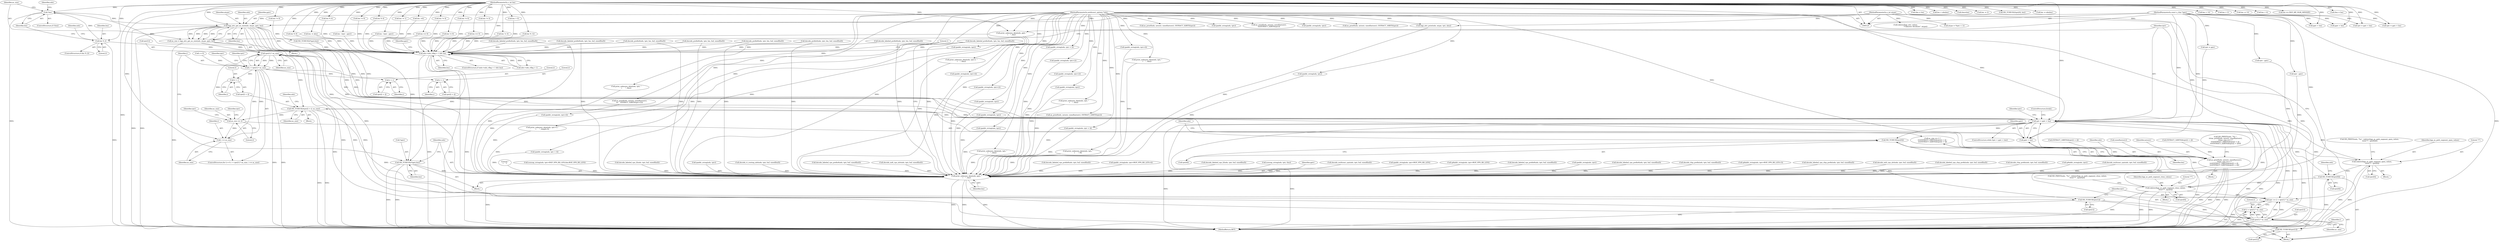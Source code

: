 digraph "0_tcpdump_50a44b6b8e4f7c127440dbd4239cf571945cc1e7@pointer" {
"1000200" [label="(Call,bgp_attr_get_as_size(ndo, atype, pptr, len))"];
"1000126" [label="(MethodParameterIn,netdissect_options *ndo)"];
"1000127" [label="(MethodParameterIn,u_int atype)"];
"1000128" [label="(MethodParameterIn,const u_char *pptr)"];
"1000190" [label="(Call,!len)"];
"1000180" [label="(Call,len % 2)"];
"1000129" [label="(MethodParameterIn,u_int len)"];
"1000198" [label="(Call,as_size = bgp_attr_get_as_size(ndo, atype, pptr, len))"];
"1000237" [label="(Call,tptr[1] * as_size)"];
"1000235" [label="(Call,i < tptr[1] * as_size)"];
"1000242" [label="(Call,i += as_size)"];
"1000249" [label="(Call,2 + i)"];
"1000271" [label="(Call,2 + i)"];
"1000278" [label="(Call,2 + i)"];
"1000246" [label="(Call,ND_TCHECK2(tptr[2 + i], as_size))"];
"1000206" [label="(Call,tptr < pptr + len)"];
"1000212" [label="(Call,ND_TCHECK(tptr[0]))"];
"1000221" [label="(Call,tok2str(bgp_as_path_segment_open_values,\n \t\t\t\t\t\t\"?\", tptr[0]))"];
"1000281" [label="(Call,ND_TCHECK(tptr[0]))"];
"1000290" [label="(Call,tok2str(bgp_as_path_segment_close_values,\n\t\t\t\t\t\t\"?\", tptr[0]))"];
"1000300" [label="(Call,tptr += 2 + tptr[1] * as_size)"];
"1000227" [label="(Call,ND_TCHECK(tptr[1]))"];
"1000296" [label="(Call,ND_TCHECK(tptr[1]))"];
"1000304" [label="(Call,tptr[1] * as_size)"];
"1000302" [label="(Call,2 + tptr[1] * as_size)"];
"1000264" [label="(Call,as_size == 2)"];
"1000208" [label="(Call,pptr + len)"];
"1000258" [label="(Call,as_printf(ndo, astostr, sizeof(astostr),\n\t\t\t\tas_size == 2 ?\n\t\t\t\tEXTRACT_16BITS(&tptr[2 + i]) :\n\t\t\t\tEXTRACT_32BITS(&tptr[2 + i])))"];
"1002905" [label="(Call,print_unknown_data(ndo, pptr, \"\n\t    \", len))"];
"1002893" [label="(Call,ndo->ndo_vflag > 1 && len)"];
"1002901" [label="(Call,ND_TCHECK2(*pptr,len))"];
"1000246" [label="(Call,ND_TCHECK2(tptr[2 + i], as_size))"];
"1000244" [label="(Identifier,as_size)"];
"1000281" [label="(Call,ND_TCHECK(tptr[0]))"];
"1000249" [label="(Call,2 + i)"];
"1000195" [label="(Identifier,ndo)"];
"1000296" [label="(Call,ND_TCHECK(tptr[1]))"];
"1000180" [label="(Call,len % 2)"];
"1000272" [label="(Literal,2)"];
"1000228" [label="(Call,tptr[1])"];
"1000767" [label="(Call,ipaddr_string(ndo, tptr))"];
"1000142" [label="(Call,tptr = pptr)"];
"1000282" [label="(Call,tptr[0])"];
"1002900" [label="(Block,)"];
"1001625" [label="(Call,tptr = pptr + len)"];
"1002903" [label="(Identifier,pptr)"];
"1000153" [label="(Call,len != 1)"];
"1002796" [label="(Call,bgp_attr_print(ndo, atype, tptr, alen))"];
"1000235" [label="(Call,i < tptr[1] * as_size)"];
"1002908" [label="(Literal,\"\n\t    \")"];
"1002902" [label="(Call,*pptr)"];
"1002409" [label="(Call,tlen = len)"];
"1000251" [label="(Identifier,i)"];
"1000909" [label="(Call,ip6addr_string(ndo, tptr+BGP_VPN_RD_LEN))"];
"1000267" [label="(Call,EXTRACT_16BITS(&tptr[2 + i]))"];
"1000300" [label="(Call,tptr += 2 + tptr[1] * as_size)"];
"1002288" [label="(Call,ipaddr_string(ndo, tptr+2))"];
"1000456" [label="(Call,as_printf(ndo, astostr, sizeof(astostr), EXTRACT_32BITS(tptr)))"];
"1002540" [label="(Call,ipaddr_string(ndo, tptr))"];
"1000266" [label="(Literal,2)"];
"1000258" [label="(Call,as_printf(ndo, astostr, sizeof(astostr),\n\t\t\t\tas_size == 2 ?\n\t\t\t\tEXTRACT_16BITS(&tptr[2 + i]) :\n\t\t\t\tEXTRACT_32BITS(&tptr[2 + i])))"];
"1000150" [label="(Block,)"];
"1001790" [label="(Call,decode_labeled_vpn_prefix4(ndo, tptr, buf, sizeof(buf)))"];
"1002806" [label="(Call,len -= alen)"];
"1001536" [label="(Call,decode_clnp_prefix(ndo, tptr, buf, sizeof(buf)))"];
"1000216" [label="(Call,ND_PRINT((ndo, \"%s\", tok2str(bgp_as_path_segment_open_values,\n \t\t\t\t\t\t\"?\", tptr[0]))))"];
"1002030" [label="(Call,decode_mdt_vpn_nlri(ndo, tptr, buf, sizeof(buf)))"];
"1002715" [label="(Call,len < alenlen)"];
"1000471" [label="(Call,len % 4)"];
"1001694" [label="(Call,len - (tptr - pptr))"];
"1000331" [label="(Call,ipaddr_string(ndo, tptr))"];
"1000280" [label="(Identifier,i)"];
"1000198" [label="(Call,as_size = bgp_attr_get_as_size(ndo, atype, pptr, len))"];
"1000861" [label="(Call,ip6addr_string(ndo, tptr))"];
"1000297" [label="(Call,tptr[1])"];
"1000145" [label="(Call,tlen=len)"];
"1002870" [label="(Call,ND_TCHECK2(*pptr,len))"];
"1002701" [label="(Call,len -= 2)"];
"1000276" [label="(Call,tptr[2 + i])"];
"1000189" [label="(ControlStructure,if (!len))"];
"1002062" [label="(Call,decode_multicast_vpn(ndo, tptr, buf, sizeof(buf)))"];
"1000567" [label="(Call,ipaddr_string(ndo, tptr))"];
"1002736" [label="(Call,tok2str(bgp_attr_values,\n                                      \"Unknown Attribute\", atype))"];
"1001224" [label="(Call,decode_labeled_prefix4(ndo, tptr, len, buf, sizeof(buf)))"];
"1000241" [label="(Identifier,as_size)"];
"1001617" [label="(Call,print_unknown_data(ndo, tptr, \"\n\t    \", tlen))"];
"1000212" [label="(Call,ND_TCHECK(tptr[0]))"];
"1001018" [label="(Call,isonsap_string(ndo, tptr+BGP_VPN_RD_LEN,tlen-BGP_VPN_RD_LEN))"];
"1000236" [label="(Identifier,i)"];
"1002669" [label="(Call,len -=4)"];
"1001504" [label="(Call,decode_labeled_vpn_l2(ndo, tptr, buf, sizeof(buf)))"];
"1000277" [label="(Identifier,tptr)"];
"1000181" [label="(Identifier,len)"];
"1000302" [label="(Call,2 + tptr[1] * as_size)"];
"1000182" [label="(Literal,2)"];
"1000385" [label="(Call,ND_TCHECK2(tptr[0], len))"];
"1000213" [label="(Call,tptr[0])"];
"1002727" [label="(Call,len -= alenlen)"];
"1002123" [label="(Call,tptr = pptr + len)"];
"1000210" [label="(Identifier,len)"];
"1000391" [label="(Call,len == 6)"];
"1000259" [label="(Identifier,ndo)"];
"1000955" [label="(Call,ipaddr_string(ndo, tptr))"];
"1000408" [label="(Call,ipaddr_string(ndo, tptr + 2))"];
"1002302" [label="(Call,ipaddr_string(ndo, tptr+2))"];
"1002483" [label="(Call,ipaddr_string(ndo, tptr))"];
"1000242" [label="(Call,i += as_size)"];
"1000265" [label="(Identifier,as_size)"];
"1001296" [label="(Call,decode_rt_routing_info(ndo, tptr, buf, sizeof(buf)))"];
"1000261" [label="(Call,sizeof(astostr))"];
"1000203" [label="(Identifier,pptr)"];
"1000312" [label="(Call,len != 4)"];
"1002223" [label="(Call,ipaddr_string(ndo, tptr+2))"];
"1000129" [label="(MethodParameterIn,u_int len)"];
"1002906" [label="(Identifier,ndo)"];
"1001627" [label="(Call,pptr + len)"];
"1000233" [label="(Identifier,i)"];
"1000219" [label="(Block,)"];
"1002905" [label="(Call,print_unknown_data(ndo, pptr, \"\n\t    \", len))"];
"1001822" [label="(Call,decode_prefix6(ndo, tptr, len, buf, sizeof(buf)))"];
"1002520" [label="(Call,ipaddr_string(ndo, tptr))"];
"1000232" [label="(Call,i = 0)"];
"1001264" [label="(Call,decode_labeled_vpn_prefix4(ndo, tptr, buf, sizeof(buf)))"];
"1001360" [label="(Call,decode_mdt_vpn_nlri(ndo, tptr, buf, sizeof(buf)))"];
"1002857" [label="(Call,len > 12)"];
"1000209" [label="(Identifier,pptr)"];
"1002899" [label="(Identifier,len)"];
"1000222" [label="(Identifier,bgp_as_path_segment_open_values)"];
"1001092" [label="(Call,print_unknown_data(ndo, tptr, \"\n\t    \", tlen))"];
"1000260" [label="(Identifier,astostr)"];
"1002893" [label="(Call,ndo->ndo_vflag > 1 && len)"];
"1000252" [label="(Identifier,as_size)"];
"1000274" [label="(Call,EXTRACT_32BITS(&tptr[2 + i]))"];
"1001710" [label="(Call,decode_prefix4(ndo, tptr, len, buf, sizeof(buf)))"];
"1000376" [label="(Call,len != 8)"];
"1002659" [label="(Call,as_printf(ndo, astostr, sizeof(astostr), EXTRACT_32BITS(tptr)))"];
"1000305" [label="(Call,tptr[1])"];
"1000128" [label="(MethodParameterIn,const u_char *pptr)"];
"1002684" [label="(Call,len < 2)"];
"1000207" [label="(Identifier,tptr)"];
"1000126" [label="(MethodParameterIn,netdissect_options *ndo)"];
"1000238" [label="(Call,tptr[1])"];
"1000199" [label="(Identifier,as_size)"];
"1000303" [label="(Literal,2)"];
"1000263" [label="(Call,as_size == 2 ?\n\t\t\t\tEXTRACT_16BITS(&tptr[2 + i]) :\n\t\t\t\tEXTRACT_32BITS(&tptr[2 + i]))"];
"1000463" [label="(Call,ipaddr_string(ndo, tptr + 4))"];
"1000214" [label="(Identifier,tptr)"];
"1000204" [label="(Identifier,len)"];
"1000285" [label="(Call,ND_PRINT((ndo, \"%s\", tok2str(bgp_as_path_segment_close_values,\n\t\t\t\t\t\t\"?\", tptr[0]))))"];
"1000269" [label="(Call,tptr[2 + i])"];
"1002692" [label="(Call,atype = *(tptr + 1))"];
"1000191" [label="(Identifier,len)"];
"1002382" [label="(Call,print_unknown_data(ndo, tptr, \"\n\t      \", 8))"];
"1000255" [label="(Identifier,ndo)"];
"1000256" [label="(Block,)"];
"1000279" [label="(Literal,2)"];
"1002465" [label="(Call,ipaddr_string(ndo, tptr+4))"];
"1000250" [label="(Literal,2)"];
"1000682" [label="(Call,print_unknown_data(ndo, tptr, \"\n\t    \", tlen))"];
"1001862" [label="(Call,decode_labeled_prefix6(ndo, tptr, len, buf, sizeof(buf)))"];
"1002911" [label="(Literal,1)"];
"1002901" [label="(Call,ND_TCHECK2(*pptr,len))"];
"1001472" [label="(Call,decode_labeled_vpn_prefix6(ndo, tptr, buf, sizeof(buf)))"];
"1000373" [label="(Call,len != 6)"];
"1000283" [label="(Identifier,tptr)"];
"1000237" [label="(Call,tptr[1] * as_size)"];
"1001038" [label="(Call,ipaddr_string(ndo, tptr+BGP_VPN_RD_LEN+4))"];
"1002886" [label="(Call,print_unknown_data(ndo, pptr, \"\n\t    \", len))"];
"1001934" [label="(Call,decode_labeled_vpn_l2(ndo, tptr, buf, sizeof(buf)))"];
"1000253" [label="(Call,ND_PRINT((ndo, \"%s \",\n\t\t\t\tas_printf(ndo, astostr, sizeof(astostr),\n\t\t\t\tas_size == 2 ?\n\t\t\t\tEXTRACT_16BITS(&tptr[2 + i]) :\n\t\t\t\tEXTRACT_32BITS(&tptr[2 + i])))))"];
"1000977" [label="(Call,isonsap_string(ndo, tptr, tlen))"];
"1000270" [label="(Identifier,tptr)"];
"1000598" [label="(Call,ipaddr_string(ndo, tptr))"];
"1000223" [label="(Literal,\"?\")"];
"1000308" [label="(Identifier,as_size)"];
"1000421" [label="(Call,as_printf(ndo, astostr, sizeof(astostr),\n\t\t\tEXTRACT_32BITS(tptr)))"];
"1000206" [label="(Call,tptr < pptr + len)"];
"1002462" [label="(Call,ipaddr_string(ndo, tptr))"];
"1001696" [label="(Call,tptr - pptr)"];
"1002556" [label="(Call,print_unknown_data(ndo, tptr, \"\n\t      \", tlen))"];
"1002865" [label="(Call,len -= 12)"];
"1000309" [label="(ControlStructure,break;)"];
"1000202" [label="(Identifier,atype)"];
"1002907" [label="(Identifier,pptr)"];
"1000211" [label="(Block,)"];
"1002241" [label="(Call,as_printf(ndo, astostr, sizeof(astostr),\n\t\t\t    EXTRACT_32BITS(tptr+2)))"];
"1000287" [label="(Identifier,ndo)"];
"1002813" [label="(Call,len == 0)"];
"1000304" [label="(Call,tptr[1] * as_size)"];
"1000231" [label="(ControlStructure,for (i = 0; i < tptr[1] * as_size; i += as_size))"];
"1002915" [label="(MethodReturn,RET)"];
"1002486" [label="(Call,ipaddr_string(ndo, tptr+4))"];
"1000248" [label="(Identifier,tptr)"];
"1000127" [label="(MethodParameterIn,u_int atype)"];
"1001328" [label="(Call,decode_multicast_vpn(ndo, tptr, buf, sizeof(buf)))"];
"1000548" [label="(Call,len != 4)"];
"1000338" [label="(Call,len != 4)"];
"1002627" [label="(Call,print_unknown_data(ndo, tptr+3,\"\n\t      \", length-3))"];
"1002650" [label="(Call,len < 4)"];
"1000243" [label="(Identifier,i)"];
"1002830" [label="(Call,len > 0)"];
"1000291" [label="(Identifier,bgp_as_path_segment_close_values)"];
"1000815" [label="(Call,ipaddr_string(ndo, tptr+BGP_VPN_RD_LEN))"];
"1000428" [label="(Call,ipaddr_string(ndo, tptr + 4))"];
"1000190" [label="(Call,!len)"];
"1001902" [label="(Call,decode_labeled_vpn_prefix6(ndo, tptr, buf, sizeof(buf)))"];
"1001750" [label="(Call,decode_labeled_prefix4(ndo, tptr, len, buf, sizeof(buf)))"];
"1002904" [label="(Identifier,len)"];
"1002816" [label="(Call,len % 12)"];
"1000200" [label="(Call,bgp_attr_get_as_size(ndo, atype, pptr, len))"];
"1002503" [label="(Call,ipaddr_string(ndo, tptr))"];
"1000273" [label="(Identifier,i)"];
"1000227" [label="(Call,ND_TCHECK(tptr[1]))"];
"1000436" [label="(Call,len != 8)"];
"1000186" [label="(Identifier,ndo)"];
"1002140" [label="(Call,len % 8)"];
"1001170" [label="(Call,tptr - pptr)"];
"1000301" [label="(Identifier,tptr)"];
"1001058" [label="(Call,ip6addr_string(ndo, tptr+BGP_VPN_RD_LEN+3))"];
"1001568" [label="(Call,decode_labeled_vpn_clnp_prefix(ndo, tptr, buf, sizeof(buf)))"];
"1002113" [label="(Call,print_unknown_data(ndo, tptr-3, \"\n\t    \", tlen))"];
"1001682" [label="(Call,len == BGP_MP_NLRI_MINSIZE)"];
"1000290" [label="(Call,tok2str(bgp_as_path_segment_close_values,\n\t\t\t\t\t\t\"?\", tptr[0]))"];
"1002909" [label="(Identifier,len)"];
"1000221" [label="(Call,tok2str(bgp_as_path_segment_open_values,\n \t\t\t\t\t\t\"?\", tptr[0]))"];
"1000401" [label="(Call,as_printf(ndo, astostr, sizeof(astostr), EXTRACT_16BITS(tptr)))"];
"1000573" [label="(Call,len % 4)"];
"1000271" [label="(Call,2 + i)"];
"1001998" [label="(Call,decode_labeled_vpn_clnp_prefix(ndo, tptr, buf, sizeof(buf)))"];
"1001168" [label="(Call,len - (tptr - pptr))"];
"1000292" [label="(Literal,\"?\")"];
"1002125" [label="(Call,pptr + len)"];
"1000201" [label="(Identifier,ndo)"];
"1002892" [label="(ControlStructure,if (ndo->ndo_vflag > 1 && len))"];
"1001432" [label="(Call,decode_labeled_prefix6(ndo, tptr, len, buf, sizeof(buf)))"];
"1001966" [label="(Call,decode_clnp_prefix(ndo, tptr, buf, sizeof(buf)))"];
"1000247" [label="(Call,tptr[2 + i])"];
"1002207" [label="(Call,ipaddr_string(ndo, tptr+4))"];
"1002571" [label="(Call,tlen = len)"];
"1000224" [label="(Call,tptr[0])"];
"1000288" [label="(Block,)"];
"1001184" [label="(Call,decode_prefix4(ndo, tptr, len, buf, sizeof(buf)))"];
"1000264" [label="(Call,as_size == 2)"];
"1000278" [label="(Call,2 + i)"];
"1000245" [label="(Block,)"];
"1000208" [label="(Call,pptr + len)"];
"1000218" [label="(Identifier,ndo)"];
"1000179" [label="(ControlStructure,if (len % 2))"];
"1000205" [label="(ControlStructure,while (tptr < pptr + len))"];
"1000362" [label="(Call,len != 0)"];
"1000293" [label="(Call,tptr[0])"];
"1002894" [label="(Call,ndo->ndo_vflag > 1)"];
"1001392" [label="(Call,decode_prefix6(ndo, tptr, len, buf, sizeof(buf)))"];
"1000200" -> "1000198"  [label="AST: "];
"1000200" -> "1000204"  [label="CFG: "];
"1000201" -> "1000200"  [label="AST: "];
"1000202" -> "1000200"  [label="AST: "];
"1000203" -> "1000200"  [label="AST: "];
"1000204" -> "1000200"  [label="AST: "];
"1000198" -> "1000200"  [label="CFG: "];
"1000200" -> "1002915"  [label="DDG: "];
"1000200" -> "1002915"  [label="DDG: "];
"1000200" -> "1000198"  [label="DDG: "];
"1000200" -> "1000198"  [label="DDG: "];
"1000200" -> "1000198"  [label="DDG: "];
"1000200" -> "1000198"  [label="DDG: "];
"1000126" -> "1000200"  [label="DDG: "];
"1000127" -> "1000200"  [label="DDG: "];
"1000128" -> "1000200"  [label="DDG: "];
"1000190" -> "1000200"  [label="DDG: "];
"1000129" -> "1000200"  [label="DDG: "];
"1000200" -> "1000206"  [label="DDG: "];
"1000200" -> "1000206"  [label="DDG: "];
"1000200" -> "1000208"  [label="DDG: "];
"1000200" -> "1000208"  [label="DDG: "];
"1000200" -> "1000258"  [label="DDG: "];
"1000200" -> "1002893"  [label="DDG: "];
"1000200" -> "1002905"  [label="DDG: "];
"1000200" -> "1002905"  [label="DDG: "];
"1000126" -> "1000125"  [label="AST: "];
"1000126" -> "1002915"  [label="DDG: "];
"1000126" -> "1000258"  [label="DDG: "];
"1000126" -> "1000331"  [label="DDG: "];
"1000126" -> "1000401"  [label="DDG: "];
"1000126" -> "1000408"  [label="DDG: "];
"1000126" -> "1000421"  [label="DDG: "];
"1000126" -> "1000428"  [label="DDG: "];
"1000126" -> "1000456"  [label="DDG: "];
"1000126" -> "1000463"  [label="DDG: "];
"1000126" -> "1000567"  [label="DDG: "];
"1000126" -> "1000598"  [label="DDG: "];
"1000126" -> "1000682"  [label="DDG: "];
"1000126" -> "1001092"  [label="DDG: "];
"1000126" -> "1001617"  [label="DDG: "];
"1000126" -> "1002113"  [label="DDG: "];
"1000126" -> "1002207"  [label="DDG: "];
"1000126" -> "1002223"  [label="DDG: "];
"1000126" -> "1002241"  [label="DDG: "];
"1000126" -> "1002288"  [label="DDG: "];
"1000126" -> "1002302"  [label="DDG: "];
"1000126" -> "1002382"  [label="DDG: "];
"1000126" -> "1002462"  [label="DDG: "];
"1000126" -> "1002465"  [label="DDG: "];
"1000126" -> "1002483"  [label="DDG: "];
"1000126" -> "1002486"  [label="DDG: "];
"1000126" -> "1002503"  [label="DDG: "];
"1000126" -> "1002520"  [label="DDG: "];
"1000126" -> "1002540"  [label="DDG: "];
"1000126" -> "1002556"  [label="DDG: "];
"1000126" -> "1002627"  [label="DDG: "];
"1000126" -> "1002659"  [label="DDG: "];
"1000126" -> "1002796"  [label="DDG: "];
"1000126" -> "1002886"  [label="DDG: "];
"1000126" -> "1002905"  [label="DDG: "];
"1000127" -> "1000125"  [label="AST: "];
"1000127" -> "1002915"  [label="DDG: "];
"1000127" -> "1002692"  [label="DDG: "];
"1000127" -> "1002736"  [label="DDG: "];
"1000127" -> "1002796"  [label="DDG: "];
"1000128" -> "1000125"  [label="AST: "];
"1000128" -> "1002915"  [label="DDG: "];
"1000128" -> "1000142"  [label="DDG: "];
"1000128" -> "1000206"  [label="DDG: "];
"1000128" -> "1000208"  [label="DDG: "];
"1000128" -> "1001170"  [label="DDG: "];
"1000128" -> "1001625"  [label="DDG: "];
"1000128" -> "1001627"  [label="DDG: "];
"1000128" -> "1001696"  [label="DDG: "];
"1000128" -> "1002123"  [label="DDG: "];
"1000128" -> "1002125"  [label="DDG: "];
"1000128" -> "1002886"  [label="DDG: "];
"1000128" -> "1002905"  [label="DDG: "];
"1000190" -> "1000189"  [label="AST: "];
"1000190" -> "1000191"  [label="CFG: "];
"1000191" -> "1000190"  [label="AST: "];
"1000195" -> "1000190"  [label="CFG: "];
"1000199" -> "1000190"  [label="CFG: "];
"1000190" -> "1002915"  [label="DDG: "];
"1000180" -> "1000190"  [label="DDG: "];
"1000129" -> "1000190"  [label="DDG: "];
"1000190" -> "1002893"  [label="DDG: "];
"1000180" -> "1000179"  [label="AST: "];
"1000180" -> "1000182"  [label="CFG: "];
"1000181" -> "1000180"  [label="AST: "];
"1000182" -> "1000180"  [label="AST: "];
"1000186" -> "1000180"  [label="CFG: "];
"1000191" -> "1000180"  [label="CFG: "];
"1000180" -> "1002915"  [label="DDG: "];
"1000129" -> "1000180"  [label="DDG: "];
"1000180" -> "1002893"  [label="DDG: "];
"1000129" -> "1000125"  [label="AST: "];
"1000129" -> "1002915"  [label="DDG: "];
"1000129" -> "1000145"  [label="DDG: "];
"1000129" -> "1000153"  [label="DDG: "];
"1000129" -> "1000206"  [label="DDG: "];
"1000129" -> "1000208"  [label="DDG: "];
"1000129" -> "1000312"  [label="DDG: "];
"1000129" -> "1000338"  [label="DDG: "];
"1000129" -> "1000362"  [label="DDG: "];
"1000129" -> "1000373"  [label="DDG: "];
"1000129" -> "1000376"  [label="DDG: "];
"1000129" -> "1000385"  [label="DDG: "];
"1000129" -> "1000391"  [label="DDG: "];
"1000129" -> "1000436"  [label="DDG: "];
"1000129" -> "1000471"  [label="DDG: "];
"1000129" -> "1000548"  [label="DDG: "];
"1000129" -> "1000573"  [label="DDG: "];
"1000129" -> "1001168"  [label="DDG: "];
"1000129" -> "1001625"  [label="DDG: "];
"1000129" -> "1001627"  [label="DDG: "];
"1000129" -> "1001682"  [label="DDG: "];
"1000129" -> "1001694"  [label="DDG: "];
"1000129" -> "1002123"  [label="DDG: "];
"1000129" -> "1002125"  [label="DDG: "];
"1000129" -> "1002140"  [label="DDG: "];
"1000129" -> "1002409"  [label="DDG: "];
"1000129" -> "1002571"  [label="DDG: "];
"1000129" -> "1002650"  [label="DDG: "];
"1000129" -> "1002669"  [label="DDG: "];
"1000129" -> "1002684"  [label="DDG: "];
"1000129" -> "1002701"  [label="DDG: "];
"1000129" -> "1002715"  [label="DDG: "];
"1000129" -> "1002727"  [label="DDG: "];
"1000129" -> "1002806"  [label="DDG: "];
"1000129" -> "1002813"  [label="DDG: "];
"1000129" -> "1002816"  [label="DDG: "];
"1000129" -> "1002830"  [label="DDG: "];
"1000129" -> "1002857"  [label="DDG: "];
"1000129" -> "1002865"  [label="DDG: "];
"1000129" -> "1002870"  [label="DDG: "];
"1000129" -> "1002886"  [label="DDG: "];
"1000129" -> "1002893"  [label="DDG: "];
"1000129" -> "1002901"  [label="DDG: "];
"1000129" -> "1002905"  [label="DDG: "];
"1000198" -> "1000150"  [label="AST: "];
"1000199" -> "1000198"  [label="AST: "];
"1000207" -> "1000198"  [label="CFG: "];
"1000198" -> "1002915"  [label="DDG: "];
"1000198" -> "1002915"  [label="DDG: "];
"1000198" -> "1000237"  [label="DDG: "];
"1000237" -> "1000235"  [label="AST: "];
"1000237" -> "1000241"  [label="CFG: "];
"1000238" -> "1000237"  [label="AST: "];
"1000241" -> "1000237"  [label="AST: "];
"1000235" -> "1000237"  [label="CFG: "];
"1000237" -> "1000235"  [label="DDG: "];
"1000237" -> "1000235"  [label="DDG: "];
"1000206" -> "1000237"  [label="DDG: "];
"1000227" -> "1000237"  [label="DDG: "];
"1000304" -> "1000237"  [label="DDG: "];
"1000264" -> "1000237"  [label="DDG: "];
"1000237" -> "1000246"  [label="DDG: "];
"1000237" -> "1000296"  [label="DDG: "];
"1000237" -> "1000304"  [label="DDG: "];
"1000235" -> "1000231"  [label="AST: "];
"1000236" -> "1000235"  [label="AST: "];
"1000248" -> "1000235"  [label="CFG: "];
"1000283" -> "1000235"  [label="CFG: "];
"1000235" -> "1002915"  [label="DDG: "];
"1000235" -> "1002915"  [label="DDG: "];
"1000232" -> "1000235"  [label="DDG: "];
"1000242" -> "1000235"  [label="DDG: "];
"1000235" -> "1000242"  [label="DDG: "];
"1000235" -> "1000249"  [label="DDG: "];
"1000235" -> "1000271"  [label="DDG: "];
"1000235" -> "1000278"  [label="DDG: "];
"1000242" -> "1000231"  [label="AST: "];
"1000242" -> "1000244"  [label="CFG: "];
"1000243" -> "1000242"  [label="AST: "];
"1000244" -> "1000242"  [label="AST: "];
"1000236" -> "1000242"  [label="CFG: "];
"1000264" -> "1000242"  [label="DDG: "];
"1000249" -> "1000247"  [label="AST: "];
"1000249" -> "1000251"  [label="CFG: "];
"1000250" -> "1000249"  [label="AST: "];
"1000251" -> "1000249"  [label="AST: "];
"1000247" -> "1000249"  [label="CFG: "];
"1000271" -> "1000269"  [label="AST: "];
"1000271" -> "1000273"  [label="CFG: "];
"1000272" -> "1000271"  [label="AST: "];
"1000273" -> "1000271"  [label="AST: "];
"1000269" -> "1000271"  [label="CFG: "];
"1000278" -> "1000276"  [label="AST: "];
"1000278" -> "1000280"  [label="CFG: "];
"1000279" -> "1000278"  [label="AST: "];
"1000280" -> "1000278"  [label="AST: "];
"1000276" -> "1000278"  [label="CFG: "];
"1000246" -> "1000245"  [label="AST: "];
"1000246" -> "1000252"  [label="CFG: "];
"1000247" -> "1000246"  [label="AST: "];
"1000252" -> "1000246"  [label="AST: "];
"1000255" -> "1000246"  [label="CFG: "];
"1000246" -> "1002915"  [label="DDG: "];
"1000246" -> "1002915"  [label="DDG: "];
"1000246" -> "1000206"  [label="DDG: "];
"1000206" -> "1000246"  [label="DDG: "];
"1000246" -> "1000264"  [label="DDG: "];
"1000246" -> "1000300"  [label="DDG: "];
"1000206" -> "1000205"  [label="AST: "];
"1000206" -> "1000208"  [label="CFG: "];
"1000207" -> "1000206"  [label="AST: "];
"1000208" -> "1000206"  [label="AST: "];
"1000214" -> "1000206"  [label="CFG: "];
"1000309" -> "1000206"  [label="CFG: "];
"1000206" -> "1002915"  [label="DDG: "];
"1000206" -> "1002915"  [label="DDG: "];
"1000206" -> "1002915"  [label="DDG: "];
"1000290" -> "1000206"  [label="DDG: "];
"1000304" -> "1000206"  [label="DDG: "];
"1000300" -> "1000206"  [label="DDG: "];
"1000142" -> "1000206"  [label="DDG: "];
"1000206" -> "1000212"  [label="DDG: "];
"1000206" -> "1000221"  [label="DDG: "];
"1000206" -> "1000227"  [label="DDG: "];
"1000206" -> "1000281"  [label="DDG: "];
"1000206" -> "1000290"  [label="DDG: "];
"1000206" -> "1000296"  [label="DDG: "];
"1000206" -> "1000300"  [label="DDG: "];
"1000206" -> "1000304"  [label="DDG: "];
"1000212" -> "1000211"  [label="AST: "];
"1000212" -> "1000213"  [label="CFG: "];
"1000213" -> "1000212"  [label="AST: "];
"1000218" -> "1000212"  [label="CFG: "];
"1000290" -> "1000212"  [label="DDG: "];
"1000212" -> "1000221"  [label="DDG: "];
"1000221" -> "1000219"  [label="AST: "];
"1000221" -> "1000224"  [label="CFG: "];
"1000222" -> "1000221"  [label="AST: "];
"1000223" -> "1000221"  [label="AST: "];
"1000224" -> "1000221"  [label="AST: "];
"1000216" -> "1000221"  [label="CFG: "];
"1000221" -> "1002915"  [label="DDG: "];
"1000221" -> "1002915"  [label="DDG: "];
"1000221" -> "1000281"  [label="DDG: "];
"1000281" -> "1000211"  [label="AST: "];
"1000281" -> "1000282"  [label="CFG: "];
"1000282" -> "1000281"  [label="AST: "];
"1000287" -> "1000281"  [label="CFG: "];
"1000281" -> "1002915"  [label="DDG: "];
"1000281" -> "1000290"  [label="DDG: "];
"1000290" -> "1000288"  [label="AST: "];
"1000290" -> "1000293"  [label="CFG: "];
"1000291" -> "1000290"  [label="AST: "];
"1000292" -> "1000290"  [label="AST: "];
"1000293" -> "1000290"  [label="AST: "];
"1000285" -> "1000290"  [label="CFG: "];
"1000290" -> "1002915"  [label="DDG: "];
"1000290" -> "1002915"  [label="DDG: "];
"1000290" -> "1002915"  [label="DDG: "];
"1000290" -> "1000300"  [label="DDG: "];
"1000300" -> "1000211"  [label="AST: "];
"1000300" -> "1000302"  [label="CFG: "];
"1000301" -> "1000300"  [label="AST: "];
"1000302" -> "1000300"  [label="AST: "];
"1000207" -> "1000300"  [label="CFG: "];
"1000300" -> "1002915"  [label="DDG: "];
"1000304" -> "1000300"  [label="DDG: "];
"1000304" -> "1000300"  [label="DDG: "];
"1000227" -> "1000211"  [label="AST: "];
"1000227" -> "1000228"  [label="CFG: "];
"1000228" -> "1000227"  [label="AST: "];
"1000233" -> "1000227"  [label="CFG: "];
"1000304" -> "1000227"  [label="DDG: "];
"1000296" -> "1000211"  [label="AST: "];
"1000296" -> "1000297"  [label="CFG: "];
"1000297" -> "1000296"  [label="AST: "];
"1000301" -> "1000296"  [label="CFG: "];
"1000296" -> "1002915"  [label="DDG: "];
"1000296" -> "1000304"  [label="DDG: "];
"1000304" -> "1000302"  [label="AST: "];
"1000304" -> "1000308"  [label="CFG: "];
"1000305" -> "1000304"  [label="AST: "];
"1000308" -> "1000304"  [label="AST: "];
"1000302" -> "1000304"  [label="CFG: "];
"1000304" -> "1002915"  [label="DDG: "];
"1000304" -> "1002915"  [label="DDG: "];
"1000304" -> "1000302"  [label="DDG: "];
"1000304" -> "1000302"  [label="DDG: "];
"1000303" -> "1000302"  [label="AST: "];
"1000302" -> "1002915"  [label="DDG: "];
"1000264" -> "1000263"  [label="AST: "];
"1000264" -> "1000266"  [label="CFG: "];
"1000265" -> "1000264"  [label="AST: "];
"1000266" -> "1000264"  [label="AST: "];
"1000270" -> "1000264"  [label="CFG: "];
"1000277" -> "1000264"  [label="CFG: "];
"1000208" -> "1000210"  [label="CFG: "];
"1000209" -> "1000208"  [label="AST: "];
"1000210" -> "1000208"  [label="AST: "];
"1000208" -> "1002915"  [label="DDG: "];
"1000258" -> "1000256"  [label="AST: "];
"1000258" -> "1000263"  [label="CFG: "];
"1000259" -> "1000258"  [label="AST: "];
"1000260" -> "1000258"  [label="AST: "];
"1000261" -> "1000258"  [label="AST: "];
"1000263" -> "1000258"  [label="AST: "];
"1000253" -> "1000258"  [label="CFG: "];
"1000258" -> "1002915"  [label="DDG: "];
"1000258" -> "1002915"  [label="DDG: "];
"1000258" -> "1002915"  [label="DDG: "];
"1000258" -> "1002915"  [label="DDG: "];
"1000267" -> "1000258"  [label="DDG: "];
"1000274" -> "1000258"  [label="DDG: "];
"1000258" -> "1002905"  [label="DDG: "];
"1002905" -> "1002900"  [label="AST: "];
"1002905" -> "1002909"  [label="CFG: "];
"1002906" -> "1002905"  [label="AST: "];
"1002907" -> "1002905"  [label="AST: "];
"1002908" -> "1002905"  [label="AST: "];
"1002909" -> "1002905"  [label="AST: "];
"1002911" -> "1002905"  [label="CFG: "];
"1002905" -> "1002915"  [label="DDG: "];
"1002905" -> "1002915"  [label="DDG: "];
"1002905" -> "1002915"  [label="DDG: "];
"1002905" -> "1002915"  [label="DDG: "];
"1000598" -> "1002905"  [label="DDG: "];
"1000331" -> "1002905"  [label="DDG: "];
"1001018" -> "1002905"  [label="DDG: "];
"1001092" -> "1002905"  [label="DDG: "];
"1000977" -> "1002905"  [label="DDG: "];
"1002886" -> "1002905"  [label="DDG: "];
"1002886" -> "1002905"  [label="DDG: "];
"1001264" -> "1002905"  [label="DDG: "];
"1002113" -> "1002905"  [label="DDG: "];
"1002223" -> "1002905"  [label="DDG: "];
"1000815" -> "1002905"  [label="DDG: "];
"1002540" -> "1002905"  [label="DDG: "];
"1001432" -> "1002905"  [label="DDG: "];
"1001862" -> "1002905"  [label="DDG: "];
"1001392" -> "1002905"  [label="DDG: "];
"1002486" -> "1002905"  [label="DDG: "];
"1001184" -> "1002905"  [label="DDG: "];
"1000567" -> "1002905"  [label="DDG: "];
"1001328" -> "1002905"  [label="DDG: "];
"1000408" -> "1002905"  [label="DDG: "];
"1002241" -> "1002905"  [label="DDG: "];
"1001568" -> "1002905"  [label="DDG: "];
"1000682" -> "1002905"  [label="DDG: "];
"1002465" -> "1002905"  [label="DDG: "];
"1001822" -> "1002905"  [label="DDG: "];
"1001750" -> "1002905"  [label="DDG: "];
"1002627" -> "1002905"  [label="DDG: "];
"1002030" -> "1002905"  [label="DDG: "];
"1001472" -> "1002905"  [label="DDG: "];
"1002382" -> "1002905"  [label="DDG: "];
"1001536" -> "1002905"  [label="DDG: "];
"1002796" -> "1002905"  [label="DDG: "];
"1001934" -> "1002905"  [label="DDG: "];
"1002207" -> "1002905"  [label="DDG: "];
"1001998" -> "1002905"  [label="DDG: "];
"1002062" -> "1002905"  [label="DDG: "];
"1000909" -> "1002905"  [label="DDG: "];
"1001224" -> "1002905"  [label="DDG: "];
"1000463" -> "1002905"  [label="DDG: "];
"1001504" -> "1002905"  [label="DDG: "];
"1001710" -> "1002905"  [label="DDG: "];
"1001790" -> "1002905"  [label="DDG: "];
"1002288" -> "1002905"  [label="DDG: "];
"1001360" -> "1002905"  [label="DDG: "];
"1001966" -> "1002905"  [label="DDG: "];
"1001617" -> "1002905"  [label="DDG: "];
"1001902" -> "1002905"  [label="DDG: "];
"1002302" -> "1002905"  [label="DDG: "];
"1001058" -> "1002905"  [label="DDG: "];
"1001296" -> "1002905"  [label="DDG: "];
"1000861" -> "1002905"  [label="DDG: "];
"1000955" -> "1002905"  [label="DDG: "];
"1002520" -> "1002905"  [label="DDG: "];
"1000428" -> "1002905"  [label="DDG: "];
"1000767" -> "1002905"  [label="DDG: "];
"1001038" -> "1002905"  [label="DDG: "];
"1002556" -> "1002905"  [label="DDG: "];
"1002659" -> "1002905"  [label="DDG: "];
"1002503" -> "1002905"  [label="DDG: "];
"1001170" -> "1002905"  [label="DDG: "];
"1001696" -> "1002905"  [label="DDG: "];
"1002901" -> "1002905"  [label="DDG: "];
"1002893" -> "1002892"  [label="AST: "];
"1002893" -> "1002894"  [label="CFG: "];
"1002893" -> "1002899"  [label="CFG: "];
"1002894" -> "1002893"  [label="AST: "];
"1002899" -> "1002893"  [label="AST: "];
"1002903" -> "1002893"  [label="CFG: "];
"1002911" -> "1002893"  [label="CFG: "];
"1002893" -> "1002915"  [label="DDG: "];
"1002893" -> "1002915"  [label="DDG: "];
"1002893" -> "1002915"  [label="DDG: "];
"1002894" -> "1002893"  [label="DDG: "];
"1002894" -> "1002893"  [label="DDG: "];
"1000338" -> "1002893"  [label="DDG: "];
"1001694" -> "1002893"  [label="DDG: "];
"1000573" -> "1002893"  [label="DDG: "];
"1000153" -> "1002893"  [label="DDG: "];
"1001750" -> "1002893"  [label="DDG: "];
"1002806" -> "1002893"  [label="DDG: "];
"1001392" -> "1002893"  [label="DDG: "];
"1000376" -> "1002893"  [label="DDG: "];
"1001862" -> "1002893"  [label="DDG: "];
"1002830" -> "1002893"  [label="DDG: "];
"1000436" -> "1002893"  [label="DDG: "];
"1001822" -> "1002893"  [label="DDG: "];
"1000471" -> "1002893"  [label="DDG: "];
"1000391" -> "1002893"  [label="DDG: "];
"1001710" -> "1002893"  [label="DDG: "];
"1000312" -> "1002893"  [label="DDG: "];
"1002870" -> "1002893"  [label="DDG: "];
"1002813" -> "1002893"  [label="DDG: "];
"1001168" -> "1002893"  [label="DDG: "];
"1001432" -> "1002893"  [label="DDG: "];
"1002886" -> "1002893"  [label="DDG: "];
"1002816" -> "1002893"  [label="DDG: "];
"1001224" -> "1002893"  [label="DDG: "];
"1002140" -> "1002893"  [label="DDG: "];
"1000373" -> "1002893"  [label="DDG: "];
"1000548" -> "1002893"  [label="DDG: "];
"1002669" -> "1002893"  [label="DDG: "];
"1000362" -> "1002893"  [label="DDG: "];
"1001184" -> "1002893"  [label="DDG: "];
"1002893" -> "1002901"  [label="DDG: "];
"1002901" -> "1002900"  [label="AST: "];
"1002901" -> "1002904"  [label="CFG: "];
"1002902" -> "1002901"  [label="AST: "];
"1002904" -> "1002901"  [label="AST: "];
"1002906" -> "1002901"  [label="CFG: "];
"1002901" -> "1002915"  [label="DDG: "];
"1002901" -> "1002915"  [label="DDG: "];
"1002870" -> "1002901"  [label="DDG: "];
}
